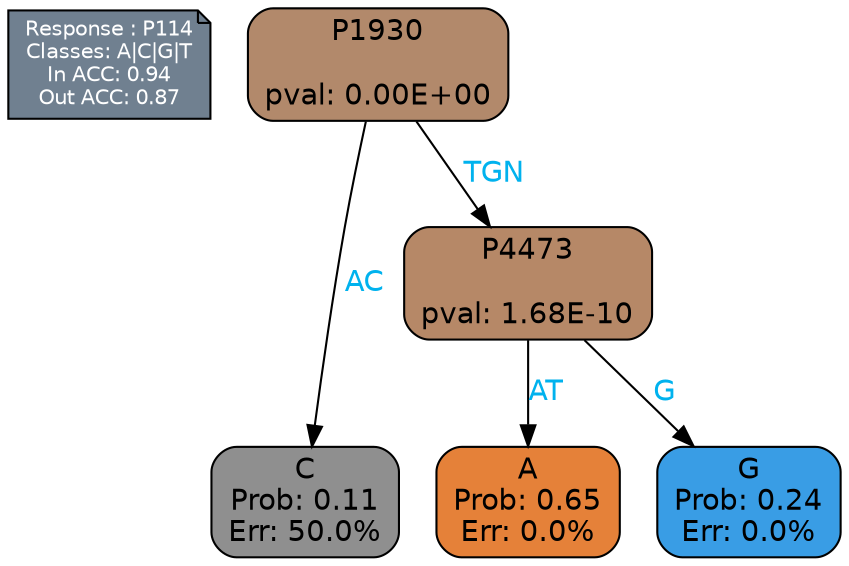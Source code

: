 digraph Tree {
node [shape=box, style="filled, rounded", color="black", fontname=helvetica] ;
graph [ranksep=equally, splines=polylines, bgcolor=transparent, dpi=600] ;
edge [fontname=helvetica] ;
LEGEND [label="Response : P114
Classes: A|C|G|T
In ACC: 0.94
Out ACC: 0.87
",shape=note,align=left,style=filled,fillcolor="slategray",fontcolor="white",fontsize=10];1 [label="P1930

pval: 0.00E+00", fillcolor="#b2896b"] ;
2 [label="C
Prob: 0.11
Err: 50.0%", fillcolor="#8f8f8f"] ;
3 [label="P4473

pval: 1.68E-10", fillcolor="#b68867"] ;
4 [label="A
Prob: 0.65
Err: 0.0%", fillcolor="#e58139"] ;
5 [label="G
Prob: 0.24
Err: 0.0%", fillcolor="#399de5"] ;
1 -> 2 [label="AC",fontcolor=deepskyblue2] ;
1 -> 3 [label="TGN",fontcolor=deepskyblue2] ;
3 -> 4 [label="AT",fontcolor=deepskyblue2] ;
3 -> 5 [label="G",fontcolor=deepskyblue2] ;
{rank = same; 2;4;5;}{rank = same; LEGEND;1;}}